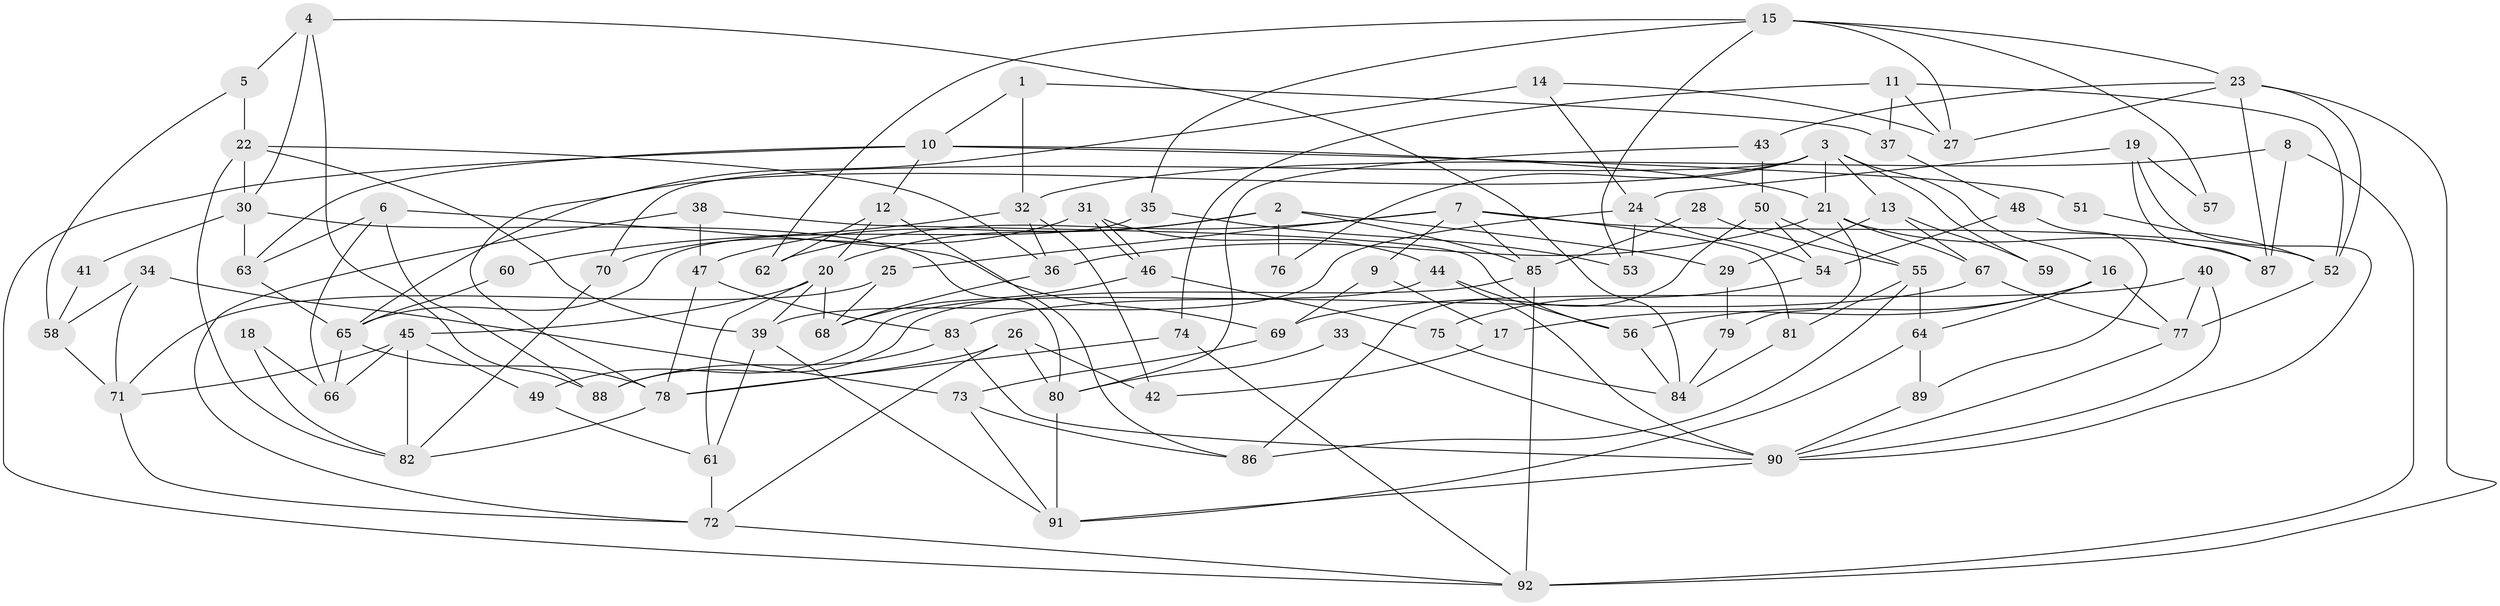 // coarse degree distribution, {6: 0.10869565217391304, 4: 0.30434782608695654, 5: 0.2391304347826087, 7: 0.043478260869565216, 10: 0.021739130434782608, 3: 0.10869565217391304, 2: 0.13043478260869565, 15: 0.043478260869565216}
// Generated by graph-tools (version 1.1) at 2025/53/03/04/25 21:53:23]
// undirected, 92 vertices, 184 edges
graph export_dot {
graph [start="1"]
  node [color=gray90,style=filled];
  1;
  2;
  3;
  4;
  5;
  6;
  7;
  8;
  9;
  10;
  11;
  12;
  13;
  14;
  15;
  16;
  17;
  18;
  19;
  20;
  21;
  22;
  23;
  24;
  25;
  26;
  27;
  28;
  29;
  30;
  31;
  32;
  33;
  34;
  35;
  36;
  37;
  38;
  39;
  40;
  41;
  42;
  43;
  44;
  45;
  46;
  47;
  48;
  49;
  50;
  51;
  52;
  53;
  54;
  55;
  56;
  57;
  58;
  59;
  60;
  61;
  62;
  63;
  64;
  65;
  66;
  67;
  68;
  69;
  70;
  71;
  72;
  73;
  74;
  75;
  76;
  77;
  78;
  79;
  80;
  81;
  82;
  83;
  84;
  85;
  86;
  87;
  88;
  89;
  90;
  91;
  92;
  1 -- 32;
  1 -- 10;
  1 -- 37;
  2 -- 20;
  2 -- 47;
  2 -- 29;
  2 -- 76;
  2 -- 85;
  3 -- 13;
  3 -- 21;
  3 -- 16;
  3 -- 59;
  3 -- 65;
  3 -- 70;
  3 -- 76;
  4 -- 5;
  4 -- 88;
  4 -- 30;
  4 -- 84;
  5 -- 22;
  5 -- 58;
  6 -- 63;
  6 -- 88;
  6 -- 66;
  6 -- 69;
  7 -- 9;
  7 -- 25;
  7 -- 52;
  7 -- 62;
  7 -- 81;
  7 -- 85;
  8 -- 92;
  8 -- 87;
  8 -- 32;
  9 -- 17;
  9 -- 69;
  10 -- 92;
  10 -- 63;
  10 -- 12;
  10 -- 21;
  10 -- 51;
  11 -- 37;
  11 -- 52;
  11 -- 27;
  11 -- 74;
  12 -- 62;
  12 -- 20;
  12 -- 86;
  13 -- 67;
  13 -- 29;
  13 -- 59;
  14 -- 27;
  14 -- 24;
  14 -- 78;
  15 -- 27;
  15 -- 35;
  15 -- 23;
  15 -- 53;
  15 -- 57;
  15 -- 62;
  16 -- 77;
  16 -- 17;
  16 -- 56;
  16 -- 64;
  17 -- 42;
  18 -- 66;
  18 -- 82;
  19 -- 87;
  19 -- 90;
  19 -- 24;
  19 -- 57;
  20 -- 45;
  20 -- 39;
  20 -- 61;
  20 -- 68;
  21 -- 67;
  21 -- 36;
  21 -- 79;
  21 -- 87;
  22 -- 39;
  22 -- 30;
  22 -- 36;
  22 -- 82;
  23 -- 92;
  23 -- 27;
  23 -- 43;
  23 -- 52;
  23 -- 87;
  24 -- 39;
  24 -- 53;
  24 -- 54;
  25 -- 71;
  25 -- 68;
  26 -- 80;
  26 -- 78;
  26 -- 42;
  26 -- 72;
  28 -- 85;
  28 -- 55;
  29 -- 79;
  30 -- 80;
  30 -- 41;
  30 -- 63;
  31 -- 46;
  31 -- 46;
  31 -- 70;
  31 -- 44;
  32 -- 36;
  32 -- 42;
  32 -- 60;
  33 -- 90;
  33 -- 80;
  34 -- 73;
  34 -- 71;
  34 -- 58;
  35 -- 65;
  35 -- 53;
  36 -- 68;
  37 -- 48;
  38 -- 72;
  38 -- 56;
  38 -- 47;
  39 -- 61;
  39 -- 91;
  40 -- 69;
  40 -- 77;
  40 -- 90;
  41 -- 58;
  43 -- 50;
  43 -- 80;
  44 -- 56;
  44 -- 49;
  44 -- 90;
  45 -- 82;
  45 -- 49;
  45 -- 66;
  45 -- 71;
  46 -- 68;
  46 -- 75;
  47 -- 78;
  47 -- 83;
  48 -- 89;
  48 -- 54;
  49 -- 61;
  50 -- 86;
  50 -- 55;
  50 -- 54;
  51 -- 52;
  52 -- 77;
  54 -- 75;
  55 -- 64;
  55 -- 81;
  55 -- 86;
  56 -- 84;
  58 -- 71;
  60 -- 65;
  61 -- 72;
  63 -- 65;
  64 -- 91;
  64 -- 89;
  65 -- 66;
  65 -- 78;
  67 -- 83;
  67 -- 77;
  69 -- 73;
  70 -- 82;
  71 -- 72;
  72 -- 92;
  73 -- 91;
  73 -- 86;
  74 -- 78;
  74 -- 92;
  75 -- 84;
  77 -- 90;
  78 -- 82;
  79 -- 84;
  80 -- 91;
  81 -- 84;
  83 -- 90;
  83 -- 88;
  85 -- 88;
  85 -- 92;
  89 -- 90;
  90 -- 91;
}
